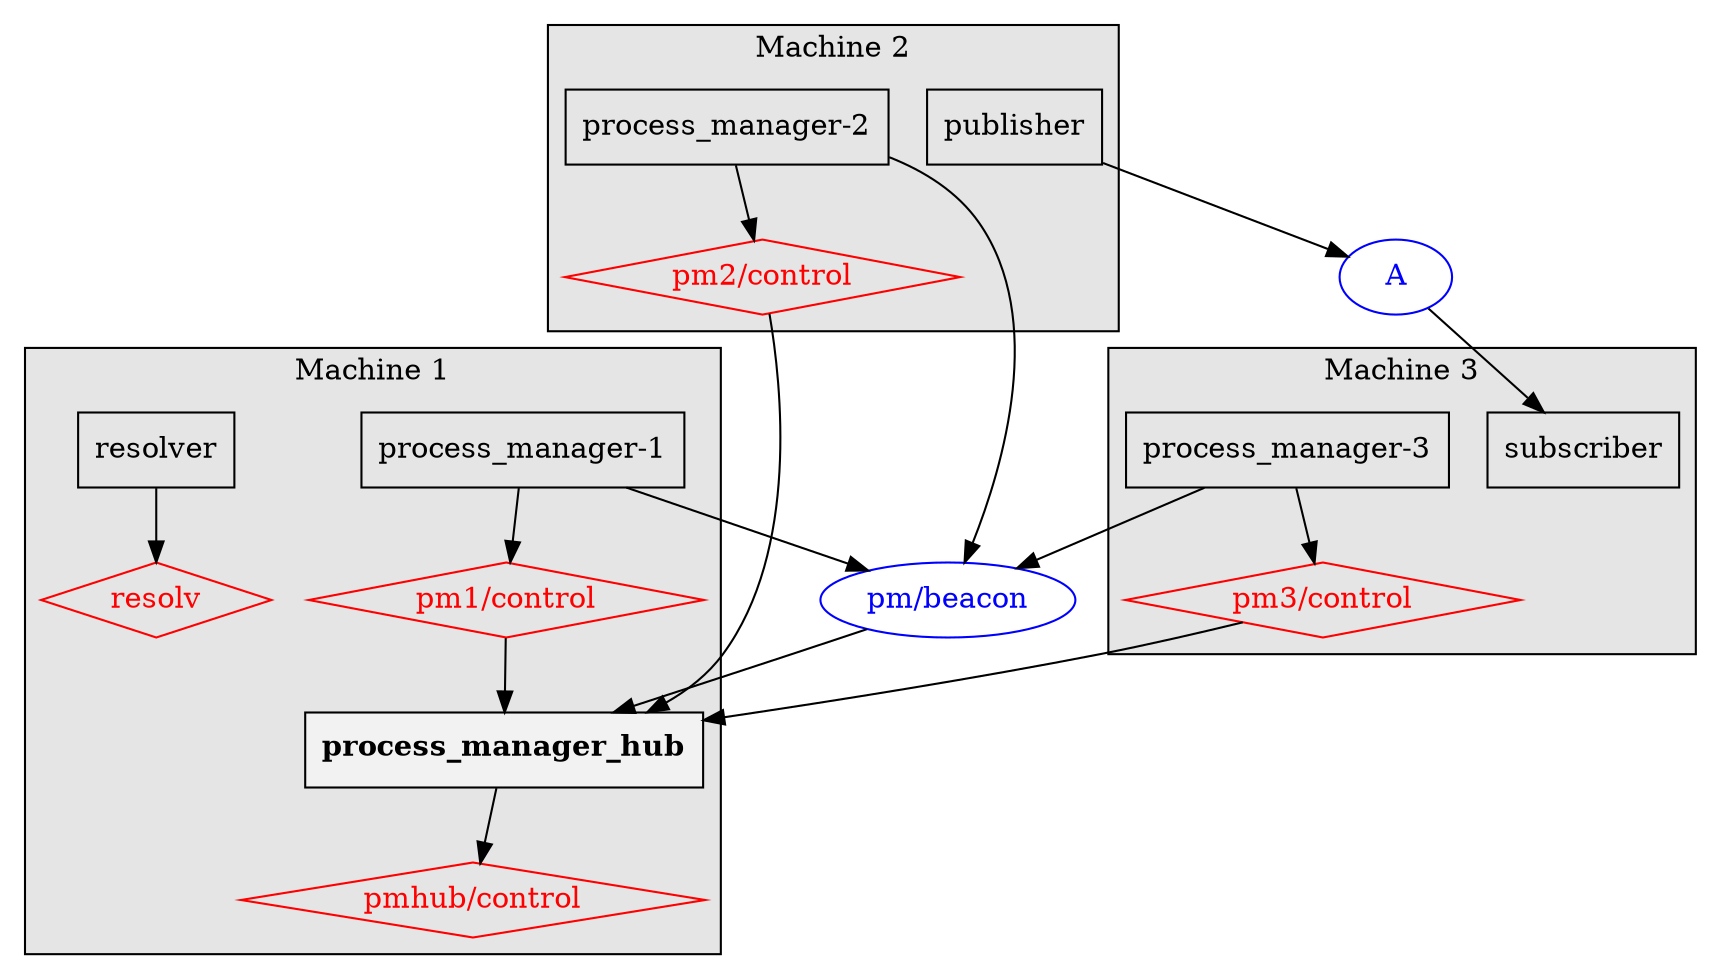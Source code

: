 digraph G {
    graph [overlap=scale, splines=true, bgcolor="white"];

    node [shape=diamond, color=red, fontcolor=red];
    S_resolv [label="resolv"];
    S_pm1_control [label="pm1/control"];
    S_pm2_control [label="pm2/control"];
    S_pm3_control [label="pm3/control"];
    S_process_manager_hub_control [label="pmhub/control"];

    subgraph cluster_T_A {
        node [shape=ellipse, color=blue, fontcolor=blue];
        T_A [label="A"];
        color=transparent;
    }

    subgraph cluster_T_process_manager_beacon {
        node [shape=ellipse, color=blue, fontcolor=blue];
        T_process_manager_beacon [label="pm/beacon"];
        color=transparent;
    }

    subgraph cluster_machine_1 {
        label="Machine 1";
		bgcolor=gray90;

        node [shape=box, color=black, fontcolor=black];
        N_resolver [label="resolver"];
        N_process_manager_1 [label="process_manager-1"];
        N_process_manager_hub [label=<<b>process_manager_hub</b>>,style=filled,fillcolor=gray95];

        edge [color=black];
        N_resolver -> S_resolv;
        T_process_manager_beacon -> N_process_manager_hub;
        N_process_manager_1 -> S_pm1_control;
        N_process_manager_hub -> S_process_manager_hub_control;
        S_pm1_control -> N_process_manager_hub;
    }

    subgraph cluster_machine_2 {
        label="Machine 2";
		bgcolor=gray90;

        node [shape=box, color=black, fontcolor=black];
        N_publisher [label="publisher"];
        N_process_manager_2 [label="process_manager-2"];

        edge [color=black];
        N_publisher -> T_A;
        N_process_manager_2 -> S_pm2_control;
        S_pm2_control -> N_process_manager_hub;
    }

    subgraph cluster_machine_3 {
        label="Machine 3";
		bgcolor=gray90;

        node [shape=box, color=black, fontcolor=black];
        N_subscriber [label="subscriber"];
        N_process_manager_3 [label="process_manager-3"];

        edge [color=black];
        N_process_manager_3 -> S_pm3_control;
        S_pm3_control -> N_process_manager_hub;
    }

    N_process_manager_1 -> T_process_manager_beacon;
    N_process_manager_2 -> T_process_manager_beacon;
    N_process_manager_3 -> T_process_manager_beacon;
    T_A -> N_subscriber;
}
